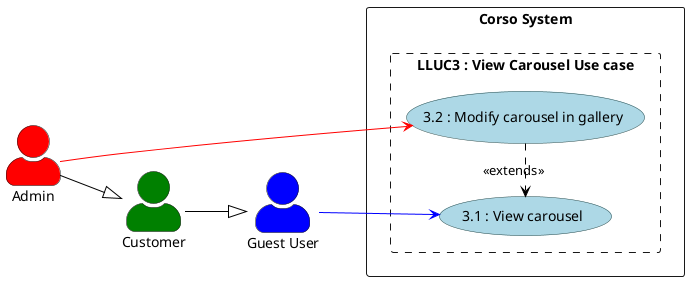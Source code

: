 @startuml
left to right direction
skinparam actorStyle awesome
skinparam usecase {
    BackgroundColor LightBlue
    BorderColor DarkSlateGray
    ArrowColor Black
    ActorBorderColor black
    ActorFontName Courier
    ActorBackgroundColor<< Human >> Gold
}

actor  "Guest User" as Anonymous #Blue
actor  "Admin" as Admin #Red
actor  "Customer" as User #Green
rectangle "Corso System"{
  rectangle "LLUC3 : View Carousel Use case" as Gallery #line.dashed{
    usecase "3.1 : View carousel" as UC6
    usecase "3.2 : Modify carousel in gallery" as UC7
    Admin -[#red]-> UC7
    Anonymous -[#blue]-> UC6
    User --|> Anonymous
    Admin --|> User
    UC7 -[dashed]> UC6 : <<extends>>
  }
}

@endpuml